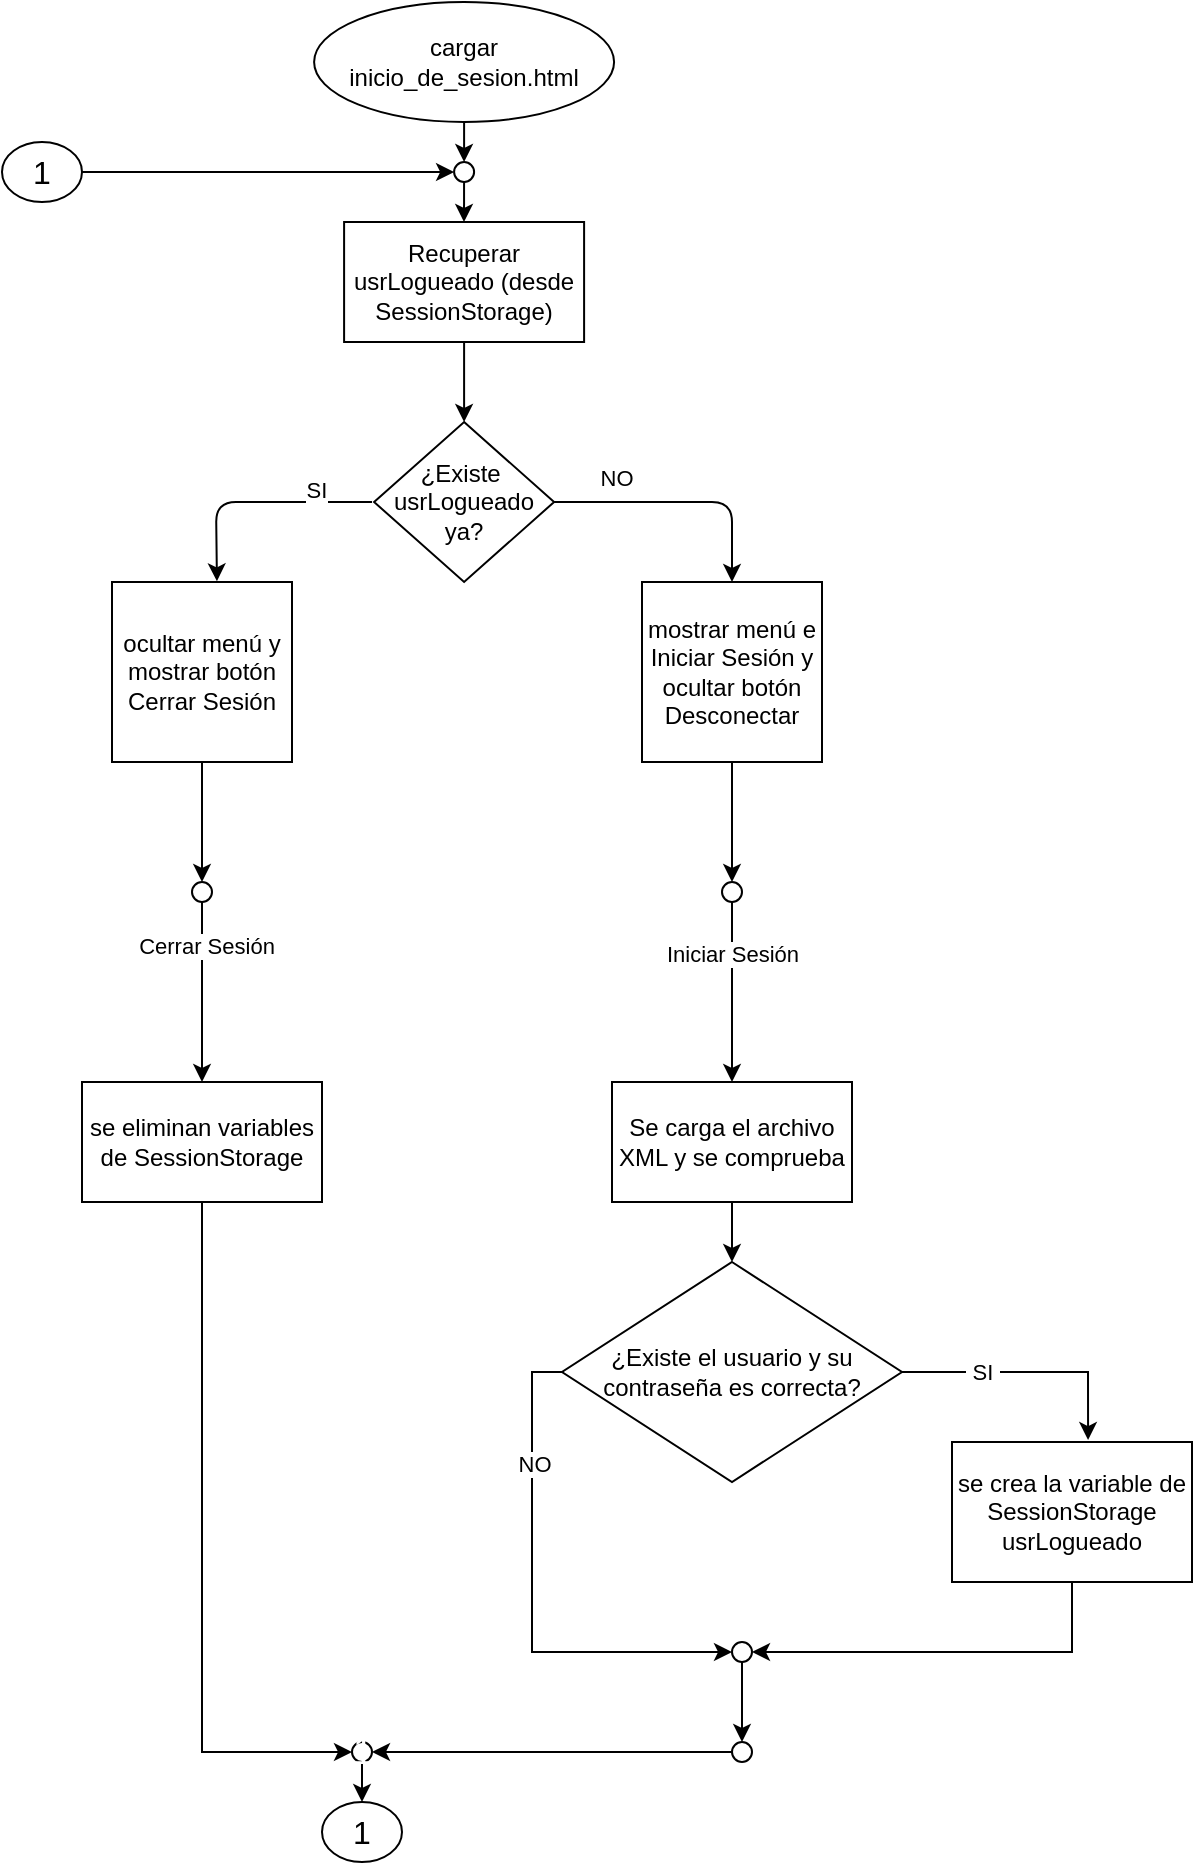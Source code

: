 <mxfile version="14.7.1" type="device"><diagram id="e-HLOaj8waMMObPF0tEu" name="Página-1"><mxGraphModel dx="868" dy="482" grid="1" gridSize="10" guides="1" tooltips="1" connect="1" arrows="1" fold="1" page="1" pageScale="1" pageWidth="827" pageHeight="1169" math="0" shadow="0"><root><mxCell id="0"/><mxCell id="1" parent="0"/><mxCell id="olSa29c5-AnAB_iLm0ou-2" value="cargar inicio_de_sesion.html" style="ellipse;whiteSpace=wrap;html=1;" parent="1" vertex="1"><mxGeometry x="331.05" y="100" width="150" height="60" as="geometry"/></mxCell><mxCell id="WWjwVUkUGs9KJJmmSNgb-15" style="edgeStyle=orthogonalEdgeStyle;rounded=0;orthogonalLoop=1;jettySize=auto;html=1;exitX=0.5;exitY=1;exitDx=0;exitDy=0;entryX=0.5;entryY=0;entryDx=0;entryDy=0;" parent="1" target="olSa29c5-AnAB_iLm0ou-5" edge="1" source="39cZpU1EMEndXJc4LJph-6"><mxGeometry relative="1" as="geometry"><mxPoint x="490" y="590" as="sourcePoint"/></mxGeometry></mxCell><mxCell id="WWjwVUkUGs9KJJmmSNgb-16" value="Iniciar Sesión" style="edgeLabel;html=1;align=center;verticalAlign=middle;resizable=0;points=[];" parent="WWjwVUkUGs9KJJmmSNgb-15" vertex="1" connectable="0"><mxGeometry x="-0.433" relative="1" as="geometry"><mxPoint as="offset"/></mxGeometry></mxCell><mxCell id="WWjwVUkUGs9KJJmmSNgb-17" style="edgeStyle=orthogonalEdgeStyle;rounded=0;orthogonalLoop=1;jettySize=auto;html=1;entryX=0.5;entryY=0;entryDx=0;entryDy=0;exitX=0.5;exitY=1;exitDx=0;exitDy=0;" parent="1" source="WWjwVUkUGs9KJJmmSNgb-4" target="olSa29c5-AnAB_iLm0ou-42" edge="1"><mxGeometry relative="1" as="geometry"><mxPoint x="320" y="590" as="sourcePoint"/><Array as="points"><mxPoint x="275" y="560"/><mxPoint x="275" y="560"/></Array></mxGeometry></mxCell><mxCell id="WWjwVUkUGs9KJJmmSNgb-18" value="Cerrar Sesión" style="edgeLabel;html=1;align=center;verticalAlign=middle;resizable=0;points=[];" parent="WWjwVUkUGs9KJJmmSNgb-17" vertex="1" connectable="0"><mxGeometry x="-0.517" y="2" relative="1" as="geometry"><mxPoint as="offset"/></mxGeometry></mxCell><mxCell id="olSa29c5-AnAB_iLm0ou-5" value="Se carga el archivo XML y se comprueba" style="rounded=0;whiteSpace=wrap;html=1;" parent="1" vertex="1"><mxGeometry x="480" y="640" width="120" height="60" as="geometry"/></mxCell><mxCell id="WWjwVUkUGs9KJJmmSNgb-23" style="edgeStyle=orthogonalEdgeStyle;rounded=0;orthogonalLoop=1;jettySize=auto;html=1;entryX=0.567;entryY=-0.014;entryDx=0;entryDy=0;entryPerimeter=0;exitX=1;exitY=0.5;exitDx=0;exitDy=0;" parent="1" source="olSa29c5-AnAB_iLm0ou-11" target="olSa29c5-AnAB_iLm0ou-28" edge="1"><mxGeometry relative="1" as="geometry"/></mxCell><mxCell id="WWjwVUkUGs9KJJmmSNgb-24" value="&amp;nbsp;SI&amp;nbsp;" style="edgeLabel;html=1;align=center;verticalAlign=middle;resizable=0;points=[];" parent="WWjwVUkUGs9KJJmmSNgb-23" vertex="1" connectable="0"><mxGeometry x="-0.026" relative="1" as="geometry"><mxPoint x="-22" as="offset"/></mxGeometry></mxCell><mxCell id="WWjwVUkUGs9KJJmmSNgb-25" style="edgeStyle=orthogonalEdgeStyle;rounded=0;orthogonalLoop=1;jettySize=auto;html=1;entryX=0;entryY=0.5;entryDx=0;entryDy=0;exitX=0;exitY=0.5;exitDx=0;exitDy=0;" parent="1" source="olSa29c5-AnAB_iLm0ou-11" target="WWjwVUkUGs9KJJmmSNgb-1" edge="1"><mxGeometry relative="1" as="geometry"><mxPoint x="380" y="820" as="targetPoint"/><Array as="points"><mxPoint x="440" y="785"/><mxPoint x="440" y="925"/></Array></mxGeometry></mxCell><mxCell id="WWjwVUkUGs9KJJmmSNgb-26" value="&amp;nbsp;NO&amp;nbsp;" style="edgeLabel;html=1;align=center;verticalAlign=middle;resizable=0;points=[];" parent="WWjwVUkUGs9KJJmmSNgb-25" vertex="1" connectable="0"><mxGeometry x="-0.526" y="1" relative="1" as="geometry"><mxPoint as="offset"/></mxGeometry></mxCell><mxCell id="olSa29c5-AnAB_iLm0ou-11" value="¿Existe el usuario y su contraseña es correcta?" style="rhombus;whiteSpace=wrap;html=1;" parent="1" vertex="1"><mxGeometry x="455" y="730" width="170" height="110" as="geometry"/></mxCell><mxCell id="olSa29c5-AnAB_iLm0ou-22" value="" style="endArrow=classic;html=1;entryX=0.5;entryY=0;entryDx=0;entryDy=0;exitX=0.5;exitY=1;exitDx=0;exitDy=0;" parent="1" source="olSa29c5-AnAB_iLm0ou-2" target="WWjwVUkUGs9KJJmmSNgb-10" edge="1"><mxGeometry width="50" height="50" relative="1" as="geometry"><mxPoint x="396.05" y="132" as="sourcePoint"/><mxPoint x="391.05" y="170" as="targetPoint"/></mxGeometry></mxCell><mxCell id="olSa29c5-AnAB_iLm0ou-25" value="" style="endArrow=classic;html=1;entryX=0.5;entryY=0;entryDx=0;entryDy=0;exitX=0.5;exitY=1;exitDx=0;exitDy=0;" parent="1" source="olSa29c5-AnAB_iLm0ou-5" target="olSa29c5-AnAB_iLm0ou-11" edge="1"><mxGeometry width="50" height="50" relative="1" as="geometry"><mxPoint x="475" y="780" as="sourcePoint"/><mxPoint x="525" y="730" as="targetPoint"/></mxGeometry></mxCell><mxCell id="WWjwVUkUGs9KJJmmSNgb-19" style="edgeStyle=orthogonalEdgeStyle;rounded=0;orthogonalLoop=1;jettySize=auto;html=1;exitX=0.5;exitY=1;exitDx=0;exitDy=0;entryX=1;entryY=0.5;entryDx=0;entryDy=0;" parent="1" source="olSa29c5-AnAB_iLm0ou-28" target="WWjwVUkUGs9KJJmmSNgb-1" edge="1"><mxGeometry relative="1" as="geometry"/></mxCell><mxCell id="olSa29c5-AnAB_iLm0ou-28" value="se crea la variable de SessionStorage usrLogueado" style="rounded=0;whiteSpace=wrap;html=1;" parent="1" vertex="1"><mxGeometry x="650" y="820" width="120" height="70" as="geometry"/></mxCell><mxCell id="olSa29c5-AnAB_iLm0ou-29" value="¿Existe&amp;nbsp;&lt;br&gt;usrLogueado&lt;br&gt;ya?" style="rhombus;whiteSpace=wrap;html=1;" parent="1" vertex="1"><mxGeometry x="361.05" y="310" width="90" height="80" as="geometry"/></mxCell><mxCell id="WWjwVUkUGs9KJJmmSNgb-29" style="edgeStyle=orthogonalEdgeStyle;rounded=0;orthogonalLoop=1;jettySize=auto;html=1;entryX=0.5;entryY=0;entryDx=0;entryDy=0;exitX=0.5;exitY=1;exitDx=0;exitDy=0;" parent="1" source="olSa29c5-AnAB_iLm0ou-30" target="WWjwVUkUGs9KJJmmSNgb-4" edge="1"><mxGeometry relative="1" as="geometry"/></mxCell><mxCell id="olSa29c5-AnAB_iLm0ou-30" value="ocultar menú y mostrar botón Cerrar Sesión" style="whiteSpace=wrap;html=1;aspect=fixed;" parent="1" vertex="1"><mxGeometry x="230" y="390" width="90" height="90" as="geometry"/></mxCell><mxCell id="olSa29c5-AnAB_iLm0ou-31" value="mostrar menú e Iniciar Sesión y ocultar botón Desconectar" style="whiteSpace=wrap;html=1;aspect=fixed;" parent="1" vertex="1"><mxGeometry x="495" y="390" width="90" height="90" as="geometry"/></mxCell><mxCell id="olSa29c5-AnAB_iLm0ou-32" value="" style="endArrow=classic;html=1;entryX=0.583;entryY=-0.004;entryDx=0;entryDy=0;entryPerimeter=0;" parent="1" target="olSa29c5-AnAB_iLm0ou-30" edge="1"><mxGeometry width="50" height="50" relative="1" as="geometry"><mxPoint x="360" y="350" as="sourcePoint"/><mxPoint x="532.56" y="360" as="targetPoint"/><Array as="points"><mxPoint x="282" y="350"/></Array></mxGeometry></mxCell><mxCell id="olSa29c5-AnAB_iLm0ou-33" value="SI" style="edgeLabel;html=1;align=center;verticalAlign=middle;resizable=0;points=[];" parent="olSa29c5-AnAB_iLm0ou-32" vertex="1" connectable="0"><mxGeometry x="-0.52" y="2" relative="1" as="geometry"><mxPoint y="-8" as="offset"/></mxGeometry></mxCell><mxCell id="olSa29c5-AnAB_iLm0ou-34" value="" style="endArrow=classic;html=1;entryX=0.5;entryY=0;entryDx=0;entryDy=0;exitX=1;exitY=0.5;exitDx=0;exitDy=0;" parent="1" source="olSa29c5-AnAB_iLm0ou-29" target="olSa29c5-AnAB_iLm0ou-31" edge="1"><mxGeometry width="50" height="50" relative="1" as="geometry"><mxPoint x="375" y="288" as="sourcePoint"/><mxPoint x="452.56" y="360.5" as="targetPoint"/><Array as="points"><mxPoint x="540" y="350"/></Array></mxGeometry></mxCell><mxCell id="olSa29c5-AnAB_iLm0ou-35" value="NO" style="edgeLabel;html=1;align=center;verticalAlign=middle;resizable=0;points=[];" parent="olSa29c5-AnAB_iLm0ou-34" vertex="1" connectable="0"><mxGeometry x="-0.52" y="2" relative="1" as="geometry"><mxPoint y="-10" as="offset"/></mxGeometry></mxCell><mxCell id="olSa29c5-AnAB_iLm0ou-39" value="Recuperar usrLogueado (desde SessionStorage)" style="rounded=0;whiteSpace=wrap;html=1;" parent="1" vertex="1"><mxGeometry x="346.05" y="210" width="120" height="60" as="geometry"/></mxCell><mxCell id="WWjwVUkUGs9KJJmmSNgb-28" style="edgeStyle=orthogonalEdgeStyle;rounded=0;orthogonalLoop=1;jettySize=auto;html=1;entryX=0;entryY=0.5;entryDx=0;entryDy=0;exitX=0.5;exitY=1;exitDx=0;exitDy=0;" parent="1" source="olSa29c5-AnAB_iLm0ou-42" target="WWjwVUkUGs9KJJmmSNgb-3" edge="1"><mxGeometry relative="1" as="geometry"/></mxCell><mxCell id="olSa29c5-AnAB_iLm0ou-42" value="se eliminan variables de SessionStorage" style="rounded=0;whiteSpace=wrap;html=1;" parent="1" vertex="1"><mxGeometry x="215" y="640" width="120" height="60" as="geometry"/></mxCell><mxCell id="WWjwVUkUGs9KJJmmSNgb-22" style="rounded=0;orthogonalLoop=1;jettySize=auto;html=1;exitX=0.5;exitY=1;exitDx=0;exitDy=0;entryX=0.5;entryY=0;entryDx=0;entryDy=0;" parent="1" source="WWjwVUkUGs9KJJmmSNgb-1" target="WWjwVUkUGs9KJJmmSNgb-2" edge="1"><mxGeometry relative="1" as="geometry"/></mxCell><mxCell id="WWjwVUkUGs9KJJmmSNgb-1" value="" style="shape=ellipse;html=1;fontSize=18;fontColor=#ffffff;fillColor=none;" parent="1" vertex="1"><mxGeometry x="540" y="920" width="10" height="10" as="geometry"/></mxCell><mxCell id="WWjwVUkUGs9KJJmmSNgb-27" style="rounded=0;orthogonalLoop=1;jettySize=auto;html=1;entryX=1;entryY=0.5;entryDx=0;entryDy=0;exitX=0;exitY=0.5;exitDx=0;exitDy=0;" parent="1" source="WWjwVUkUGs9KJJmmSNgb-2" target="WWjwVUkUGs9KJJmmSNgb-3" edge="1"><mxGeometry relative="1" as="geometry"/></mxCell><mxCell id="WWjwVUkUGs9KJJmmSNgb-2" value="" style="shape=ellipse;html=1;fontSize=18;fontColor=#ffffff;fillColor=none;" parent="1" vertex="1"><mxGeometry x="540" y="970" width="10" height="10" as="geometry"/></mxCell><mxCell id="WWjwVUkUGs9KJJmmSNgb-34" style="edgeStyle=orthogonalEdgeStyle;rounded=0;orthogonalLoop=1;jettySize=auto;html=1;exitX=0.5;exitY=1;exitDx=0;exitDy=0;entryX=0.5;entryY=0;entryDx=0;entryDy=0;" parent="1" source="WWjwVUkUGs9KJJmmSNgb-3" target="WWjwVUkUGs9KJJmmSNgb-31" edge="1"><mxGeometry relative="1" as="geometry"/></mxCell><mxCell id="WWjwVUkUGs9KJJmmSNgb-3" value="1" style="shape=ellipse;html=1;fontSize=18;fontColor=#ffffff;fillColor=none;" parent="1" vertex="1"><mxGeometry x="350" y="970" width="10" height="10" as="geometry"/></mxCell><mxCell id="WWjwVUkUGs9KJJmmSNgb-4" value="" style="shape=ellipse;html=1;fontSize=18;fontColor=#ffffff;fillColor=none;" parent="1" vertex="1"><mxGeometry x="270" y="540" width="10" height="10" as="geometry"/></mxCell><mxCell id="WWjwVUkUGs9KJJmmSNgb-13" style="rounded=0;orthogonalLoop=1;jettySize=auto;html=1;exitX=0.5;exitY=1;exitDx=0;exitDy=0;entryX=0.5;entryY=0;entryDx=0;entryDy=0;" parent="1" source="olSa29c5-AnAB_iLm0ou-39" target="olSa29c5-AnAB_iLm0ou-29" edge="1"><mxGeometry relative="1" as="geometry"><mxPoint x="650" y="330" as="sourcePoint"/><mxPoint x="710" y="360" as="targetPoint"/></mxGeometry></mxCell><mxCell id="WWjwVUkUGs9KJJmmSNgb-10" value="" style="shape=ellipse;html=1;fontSize=18;fontColor=#ffffff;fillColor=none;" parent="1" vertex="1"><mxGeometry x="401.05" y="180" width="10" height="10" as="geometry"/></mxCell><mxCell id="WWjwVUkUGs9KJJmmSNgb-31" value="&lt;font style=&quot;font-size: 16px&quot;&gt;1&lt;/font&gt;" style="ellipse;whiteSpace=wrap;html=1;fillColor=none;" parent="1" vertex="1"><mxGeometry x="335" y="1000" width="40" height="30" as="geometry"/></mxCell><mxCell id="WWjwVUkUGs9KJJmmSNgb-33" style="edgeStyle=orthogonalEdgeStyle;rounded=0;orthogonalLoop=1;jettySize=auto;html=1;entryX=0;entryY=0.5;entryDx=0;entryDy=0;" parent="1" source="WWjwVUkUGs9KJJmmSNgb-32" target="WWjwVUkUGs9KJJmmSNgb-10" edge="1"><mxGeometry relative="1" as="geometry"/></mxCell><mxCell id="WWjwVUkUGs9KJJmmSNgb-32" value="&lt;font style=&quot;font-size: 16px&quot;&gt;1&lt;/font&gt;" style="ellipse;whiteSpace=wrap;html=1;fillColor=none;" parent="1" vertex="1"><mxGeometry x="175" y="170" width="40" height="30" as="geometry"/></mxCell><mxCell id="39cZpU1EMEndXJc4LJph-5" style="edgeStyle=orthogonalEdgeStyle;rounded=0;orthogonalLoop=1;jettySize=auto;html=1;exitX=0.5;exitY=1;exitDx=0;exitDy=0;entryX=0.5;entryY=0;entryDx=0;entryDy=0;" parent="1" source="olSa29c5-AnAB_iLm0ou-31" target="39cZpU1EMEndXJc4LJph-6" edge="1"><mxGeometry relative="1" as="geometry"><mxPoint x="285" y="490" as="sourcePoint"/><mxPoint x="590" y="520" as="targetPoint"/><Array as="points"><mxPoint x="540" y="540"/></Array></mxGeometry></mxCell><mxCell id="39cZpU1EMEndXJc4LJph-6" value="" style="shape=ellipse;html=1;fontSize=18;fontColor=#ffffff;fillColor=none;" parent="1" vertex="1"><mxGeometry x="535" y="540" width="10" height="10" as="geometry"/></mxCell><mxCell id="T7kKCe0LVKJCZd9tP8ft-1" style="rounded=0;orthogonalLoop=1;jettySize=auto;html=1;exitX=0.5;exitY=1;exitDx=0;exitDy=0;" edge="1" parent="1" source="WWjwVUkUGs9KJJmmSNgb-10"><mxGeometry relative="1" as="geometry"><mxPoint x="416.05" y="280" as="sourcePoint"/><mxPoint x="406" y="210" as="targetPoint"/></mxGeometry></mxCell></root></mxGraphModel></diagram></mxfile>
